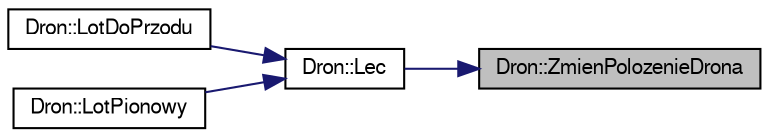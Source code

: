 digraph "Dron::ZmienPolozenieDrona"
{
 // LATEX_PDF_SIZE
  edge [fontname="FreeSans",fontsize="10",labelfontname="FreeSans",labelfontsize="10"];
  node [fontname="FreeSans",fontsize="10",shape=record];
  rankdir="RL";
  Node1 [label="Dron::ZmienPolozenieDrona",height=0.2,width=0.4,color="black", fillcolor="grey75", style="filled", fontcolor="black",tooltip="Metoda przemieszczajaca drona do zadanego wektora polozenia."];
  Node1 -> Node2 [dir="back",color="midnightblue",fontsize="10",style="solid",fontname="FreeSans"];
  Node2 [label="Dron::Lec",height=0.2,width=0.4,color="black", fillcolor="white", style="filled",URL="$a00121.html#a73e0a729daf06e3a66eb1d3484b3433d",tooltip="Metoda realizujaca lot drona."];
  Node2 -> Node3 [dir="back",color="midnightblue",fontsize="10",style="solid",fontname="FreeSans"];
  Node3 [label="Dron::LotDoPrzodu",height=0.2,width=0.4,color="black", fillcolor="white", style="filled",URL="$a00121.html#a9e450b22aa3c1fc6ebb9f7ed1ee2dbeb",tooltip="Metoda realizujaca lot do przodu drona."];
  Node2 -> Node4 [dir="back",color="midnightblue",fontsize="10",style="solid",fontname="FreeSans"];
  Node4 [label="Dron::LotPionowy",height=0.2,width=0.4,color="black", fillcolor="white", style="filled",URL="$a00121.html#a86d7fab7b926930274de0ee8eebbb0f0",tooltip=" "];
}

